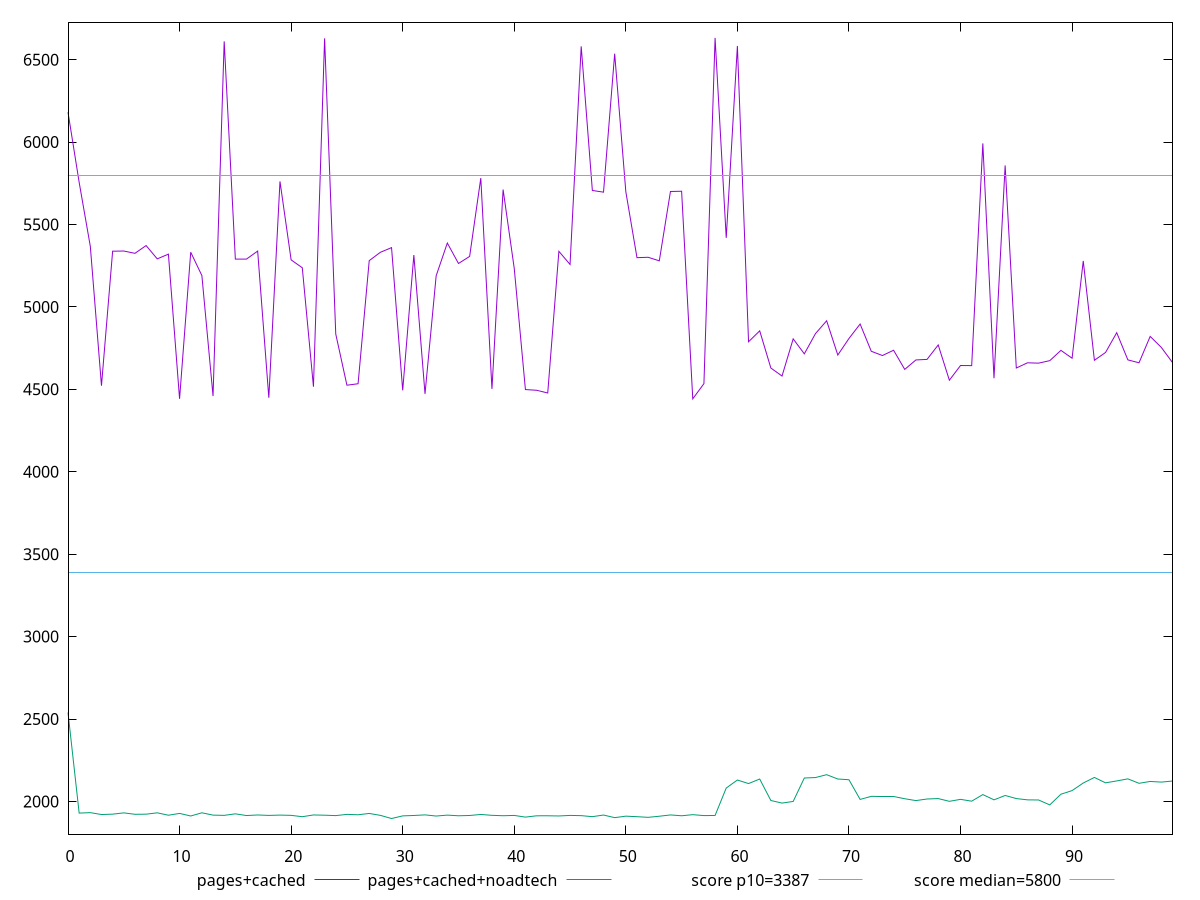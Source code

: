 reset

$pagesCached <<EOF
0 6181.2932483513305
1 5755.844976980119
2 5367.391092205304
3 4522.224983653991
4 5338.012846992306
5 5339.039224829833
6 5325.088967668691
7 5372.210546047637
8 5291.444639914828
9 5320.162699835645
10 4442.461816408235
11 5331.9686401011495
12 5190.053819452312
13 4459.527399099248
14 6610.947177822711
15 5289.94770170779
16 5290.231896754751
17 5338.710858038102
18 4449.08582219083
19 5761.585143748845
20 5285.239106372554
21 5237.45993659039
22 4516.058293249249
23 6629.103666475055
24 4835.532484829413
25 4525.106904790466
26 4533.911073198893
27 5280.75340363408
28 5331.396366791269
29 5359.713418703301
30 4494.153605432428
31 5314.852205919842
32 4472.544169731607
33 5188.855356074829
34 5387.550060628465
35 5263.4366804286265
36 5306.427482335537
37 5781.496508814585
38 4502.561309641266
39 5711.98269106333
40 5232.726907667732
41 4498.617261436668
42 4494.354719777132
43 4477.803579521467
44 5337.166199225201
45 5257.5022959501
46 6580.584873091937
47 5706.412684385912
48 5696.18814371096
49 6536.023688551724
50 5698.722379206764
51 5298.702330597593
52 5301.146250375548
53 5279.52228414481
54 5700.2446721102315
55 5701.70162559714
56 4442.485393899242
57 4534.461172671797
58 6631.904217945412
59 5418.854276710737
60 6583.112403052612
61 4788.576204788424
62 4854.8959795776755
63 4629.290360061877
64 4580.523376911593
65 4806.098502509428
66 4715.26021070366
67 4838.155454328988
68 4915.845434566567
69 4708.116739910175
70 4808.400351235174
71 4896.219995926701
72 4730.959013734477
73 4705.076094813552
74 4737.070869030682
75 4620.943654669155
76 4678.30069486076
77 4681.625324800586
78 4769.262133419844
79 4555.316317411179
80 4644.497813334044
81 4643.874931705498
82 5991.824778174776
83 4567.245555541506
84 5858.4026197153335
85 4629.316810972918
86 4660.953221365609
87 4658.917968048054
88 4674.062782314847
89 4736.311436024333
90 4688.794098188538
91 5278.931257029824
92 4676.260371492175
93 4723.737181307698
94 4843.622992298204
95 4678.643807461544
96 4661.203246436126
97 4821.1354187067
98 4754.174343897321
99 4662.598134280888
EOF

$pagesCachedNoadtech <<EOF
0 2539.4176930981066
1 1929.3894999999998
2 1932.0679999999998
3 1920.5988499999999
4 1922.8804
5 1930.6915000000001
6 1922.0680999999997
7 1922.7729999999997
8 1931.0191499999999
9 1916.3709999999999
10 1927.3654999999999
11 1911.75165
12 1931.1227
13 1917.042
14 1915.58025
15 1924.7860000000003
16 1914.4619999999998
17 1917.9385000000002
18 1915.3048500000002
19 1917.2234999999998
20 1915.5950000000003
21 1907.45665
22 1918.0232500000009
23 1916.5751000000002
24 1914.0665000000001
25 1921.5465
26 1919.1835500000002
27 1927.1360999999997
28 1915.5787500000001
29 1896.4170000000004
30 1912.444
31 1914.875
32 1918.5012500000003
33 1911.48445
34 1917.042
35 1913.1137499999998
36 1914.8804999999998
37 1921.0735
38 1915.7956000000001
39 1913.3365500000004
40 1915.2214999999997
41 1904.9456499999997
42 1912.8686999999998
43 1912.9856
44 1911.9459500000005
45 1915.2269999999999
46 1913.9125000000004
47 1907.6896499999998
48 1917.5314999999996
49 1901.72395
50 1910.7114499999998
51 1907.528
52 1903.5724999999998
53 1910.3298499999999
54 1918.1915000000001
55 1913.1315
56 1919.7785
57 1914.1434999999997
58 1914.976
59 2081.3875
60 2129.9172000000003
61 2108.4805
62 2135.97685
63 2005.768
64 1990.06
65 2000.0122500000002
66 2142.2079999999996
67 2144.9882500000003
68 2162.3584999999994
69 2136.1603999999998
70 2131.7327000000005
71 2012.3240000000005
72 2030.9634999999998
73 2029.8139500000002
74 2030.0285
75 2016.394
76 2005.1795000000002
77 2014.8566500000002
78 2017.41545
79 2000.75935
80 2012.7025
81 2001.6602999999998
82 2041.7187
83 2009.7339500000003
84 2036.1716000000001
85 2017.417
86 2009.629
87 2008.7815999999998
88 1979.0104999999999
89 2043.96
90 2065.905
91 2111.8630000000003
92 2145.5705
93 2112.86115
94 2124.5057
95 2137.0199999999995
96 2110.0314999999996
97 2121.3106
98 2117.3694
99 2123.7638500000003
EOF

set key outside below
set xrange [0:99]
set yrange [1801.7072556410922:6726.61396230432]
set trange [1801.7072556410922:6726.61396230432]
set terminal svg size 640, 520 enhanced background rgb 'white'
set output "report_00018_2021-02-10T15-25-16.877Z/speed-index/comparison/line/1_vs_2.svg"

plot $pagesCached title "pages+cached" with line, \
     $pagesCachedNoadtech title "pages+cached+noadtech" with line, \
     3387 title "score p10=3387", \
     5800 title "score median=5800"

reset
